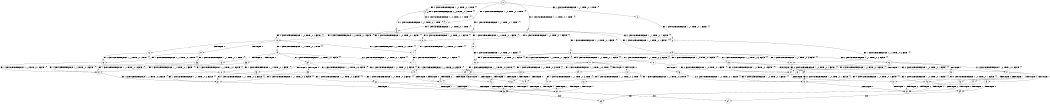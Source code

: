digraph BCG {
size = "7, 10.5";
center = TRUE;
node [shape = circle];
0 [peripheries = 2];
0 -> 1 [label = "EX !0 !ATOMIC_EXCH_BRANCH (1, +0, TRUE, +0, 1, TRUE) !{}"];
0 -> 2 [label = "EX !1 !ATOMIC_EXCH_BRANCH (1, +1, TRUE, +0, 1, TRUE) !{}"];
0 -> 3 [label = "EX !0 !ATOMIC_EXCH_BRANCH (1, +0, TRUE, +0, 1, TRUE) !{}"];
0 -> 4 [label = "EX !1 !ATOMIC_EXCH_BRANCH (1, +1, TRUE, +0, 1, TRUE) !{}"];
1 -> 5 [label = "EX !1 !ATOMIC_EXCH_BRANCH (1, +1, TRUE, +0, 1, TRUE) !{}"];
2 -> 6 [label = "EX !1 !ATOMIC_EXCH_BRANCH (1, +1, TRUE, +0, 1, FALSE) !{}"];
3 -> 1 [label = "EX !0 !ATOMIC_EXCH_BRANCH (1, +0, TRUE, +0, 1, TRUE) !{}"];
3 -> 5 [label = "EX !1 !ATOMIC_EXCH_BRANCH (1, +1, TRUE, +0, 1, TRUE) !{}"];
3 -> 3 [label = "EX !0 !ATOMIC_EXCH_BRANCH (1, +0, TRUE, +0, 1, TRUE) !{}"];
3 -> 7 [label = "EX !1 !ATOMIC_EXCH_BRANCH (1, +1, TRUE, +0, 1, TRUE) !{}"];
4 -> 6 [label = "EX !1 !ATOMIC_EXCH_BRANCH (1, +1, TRUE, +0, 1, FALSE) !{}"];
4 -> 8 [label = "EX !0 !ATOMIC_EXCH_BRANCH (1, +0, TRUE, +0, 1, FALSE) !{}"];
4 -> 9 [label = "EX !1 !ATOMIC_EXCH_BRANCH (1, +1, TRUE, +0, 1, FALSE) !{}"];
4 -> 10 [label = "EX !0 !ATOMIC_EXCH_BRANCH (1, +0, TRUE, +0, 1, FALSE) !{}"];
5 -> 8 [label = "EX !0 !ATOMIC_EXCH_BRANCH (1, +0, TRUE, +0, 1, FALSE) !{}"];
6 -> 11 [label = "EX !1 !ATOMIC_EXCH_BRANCH (1, +1, TRUE, +0, 3, FALSE) !{}"];
7 -> 8 [label = "EX !0 !ATOMIC_EXCH_BRANCH (1, +0, TRUE, +0, 1, FALSE) !{}"];
7 -> 12 [label = "EX !1 !ATOMIC_EXCH_BRANCH (1, +1, TRUE, +0, 1, FALSE) !{}"];
7 -> 10 [label = "EX !0 !ATOMIC_EXCH_BRANCH (1, +0, TRUE, +0, 1, FALSE) !{}"];
7 -> 13 [label = "EX !1 !ATOMIC_EXCH_BRANCH (1, +1, TRUE, +0, 1, FALSE) !{}"];
8 -> 14 [label = "EX !1 !ATOMIC_EXCH_BRANCH (1, +1, TRUE, +0, 1, TRUE) !{}"];
9 -> 11 [label = "EX !1 !ATOMIC_EXCH_BRANCH (1, +1, TRUE, +0, 3, FALSE) !{}"];
9 -> 15 [label = "EX !0 !ATOMIC_EXCH_BRANCH (1, +0, TRUE, +0, 1, FALSE) !{}"];
9 -> 16 [label = "EX !1 !ATOMIC_EXCH_BRANCH (1, +1, TRUE, +0, 3, FALSE) !{}"];
9 -> 17 [label = "EX !0 !ATOMIC_EXCH_BRANCH (1, +0, TRUE, +0, 1, FALSE) !{}"];
10 -> 14 [label = "EX !1 !ATOMIC_EXCH_BRANCH (1, +1, TRUE, +0, 1, TRUE) !{}"];
10 -> 18 [label = "TERMINATE !0"];
10 -> 19 [label = "EX !1 !ATOMIC_EXCH_BRANCH (1, +1, TRUE, +0, 1, TRUE) !{}"];
10 -> 20 [label = "TERMINATE !0"];
11 -> 21 [label = "EX !0 !ATOMIC_EXCH_BRANCH (1, +0, TRUE, +0, 1, FALSE) !{}"];
12 -> 15 [label = "EX !0 !ATOMIC_EXCH_BRANCH (1, +0, TRUE, +0, 1, FALSE) !{}"];
13 -> 15 [label = "EX !0 !ATOMIC_EXCH_BRANCH (1, +0, TRUE, +0, 1, FALSE) !{}"];
13 -> 22 [label = "EX !1 !ATOMIC_EXCH_BRANCH (1, +1, TRUE, +0, 3, FALSE) !{}"];
13 -> 17 [label = "EX !0 !ATOMIC_EXCH_BRANCH (1, +0, TRUE, +0, 1, FALSE) !{}"];
13 -> 23 [label = "EX !1 !ATOMIC_EXCH_BRANCH (1, +1, TRUE, +0, 3, FALSE) !{}"];
14 -> 24 [label = "EX !1 !ATOMIC_EXCH_BRANCH (1, +1, TRUE, +0, 1, FALSE) !{}"];
15 -> 25 [label = "EX !1 !ATOMIC_EXCH_BRANCH (1, +1, TRUE, +0, 3, TRUE) !{}"];
16 -> 21 [label = "EX !0 !ATOMIC_EXCH_BRANCH (1, +0, TRUE, +0, 1, FALSE) !{}"];
16 -> 26 [label = "TERMINATE !1"];
16 -> 27 [label = "EX !0 !ATOMIC_EXCH_BRANCH (1, +0, TRUE, +0, 1, FALSE) !{}"];
16 -> 28 [label = "TERMINATE !1"];
17 -> 25 [label = "EX !1 !ATOMIC_EXCH_BRANCH (1, +1, TRUE, +0, 3, TRUE) !{}"];
17 -> 29 [label = "TERMINATE !0"];
17 -> 30 [label = "EX !1 !ATOMIC_EXCH_BRANCH (1, +1, TRUE, +0, 3, TRUE) !{}"];
17 -> 31 [label = "TERMINATE !0"];
18 -> 32 [label = "EX !1 !ATOMIC_EXCH_BRANCH (1, +1, TRUE, +0, 1, TRUE) !{}"];
19 -> 24 [label = "EX !1 !ATOMIC_EXCH_BRANCH (1, +1, TRUE, +0, 1, FALSE) !{}"];
19 -> 33 [label = "TERMINATE !0"];
19 -> 34 [label = "EX !1 !ATOMIC_EXCH_BRANCH (1, +1, TRUE, +0, 1, FALSE) !{}"];
19 -> 35 [label = "TERMINATE !0"];
20 -> 32 [label = "EX !1 !ATOMIC_EXCH_BRANCH (1, +1, TRUE, +0, 1, TRUE) !{}"];
20 -> 36 [label = "EX !1 !ATOMIC_EXCH_BRANCH (1, +1, TRUE, +0, 1, TRUE) !{}"];
21 -> 37 [label = "TERMINATE !0"];
22 -> 21 [label = "EX !0 !ATOMIC_EXCH_BRANCH (1, +0, TRUE, +0, 1, FALSE) !{}"];
23 -> 21 [label = "EX !0 !ATOMIC_EXCH_BRANCH (1, +0, TRUE, +0, 1, FALSE) !{}"];
23 -> 38 [label = "TERMINATE !1"];
23 -> 27 [label = "EX !0 !ATOMIC_EXCH_BRANCH (1, +0, TRUE, +0, 1, FALSE) !{}"];
23 -> 39 [label = "TERMINATE !1"];
24 -> 40 [label = "EX !1 !ATOMIC_EXCH_BRANCH (1, +1, TRUE, +0, 3, FALSE) !{}"];
25 -> 41 [label = "TERMINATE !0"];
26 -> 42 [label = "EX !0 !ATOMIC_EXCH_BRANCH (1, +0, TRUE, +0, 1, FALSE) !{}"];
27 -> 37 [label = "TERMINATE !0"];
27 -> 43 [label = "TERMINATE !1"];
27 -> 44 [label = "TERMINATE !0"];
27 -> 45 [label = "TERMINATE !1"];
28 -> 42 [label = "EX !0 !ATOMIC_EXCH_BRANCH (1, +0, TRUE, +0, 1, FALSE) !{}"];
28 -> 46 [label = "EX !0 !ATOMIC_EXCH_BRANCH (1, +0, TRUE, +0, 1, FALSE) !{}"];
29 -> 47 [label = "EX !1 !ATOMIC_EXCH_BRANCH (1, +1, TRUE, +0, 3, TRUE) !{}"];
30 -> 41 [label = "TERMINATE !0"];
30 -> 48 [label = "TERMINATE !1"];
30 -> 49 [label = "TERMINATE !0"];
30 -> 50 [label = "TERMINATE !1"];
31 -> 47 [label = "EX !1 !ATOMIC_EXCH_BRANCH (1, +1, TRUE, +0, 3, TRUE) !{}"];
31 -> 51 [label = "EX !1 !ATOMIC_EXCH_BRANCH (1, +1, TRUE, +0, 3, TRUE) !{}"];
32 -> 52 [label = "EX !1 !ATOMIC_EXCH_BRANCH (1, +1, TRUE, +0, 1, FALSE) !{}"];
33 -> 52 [label = "EX !1 !ATOMIC_EXCH_BRANCH (1, +1, TRUE, +0, 1, FALSE) !{}"];
34 -> 40 [label = "EX !1 !ATOMIC_EXCH_BRANCH (1, +1, TRUE, +0, 3, FALSE) !{}"];
34 -> 53 [label = "TERMINATE !0"];
34 -> 54 [label = "EX !1 !ATOMIC_EXCH_BRANCH (1, +1, TRUE, +0, 3, FALSE) !{}"];
34 -> 55 [label = "TERMINATE !0"];
35 -> 52 [label = "EX !1 !ATOMIC_EXCH_BRANCH (1, +1, TRUE, +0, 1, FALSE) !{}"];
35 -> 56 [label = "EX !1 !ATOMIC_EXCH_BRANCH (1, +1, TRUE, +0, 1, FALSE) !{}"];
36 -> 52 [label = "EX !1 !ATOMIC_EXCH_BRANCH (1, +1, TRUE, +0, 1, FALSE) !{}"];
36 -> 56 [label = "EX !1 !ATOMIC_EXCH_BRANCH (1, +1, TRUE, +0, 1, FALSE) !{}"];
37 -> 57 [label = "TERMINATE !1"];
38 -> 42 [label = "EX !0 !ATOMIC_EXCH_BRANCH (1, +0, TRUE, +0, 1, FALSE) !{}"];
39 -> 42 [label = "EX !0 !ATOMIC_EXCH_BRANCH (1, +0, TRUE, +0, 1, FALSE) !{}"];
39 -> 46 [label = "EX !0 !ATOMIC_EXCH_BRANCH (1, +0, TRUE, +0, 1, FALSE) !{}"];
40 -> 41 [label = "TERMINATE !0"];
41 -> 58 [label = "TERMINATE !1"];
42 -> 57 [label = "TERMINATE !0"];
43 -> 57 [label = "TERMINATE !0"];
44 -> 57 [label = "TERMINATE !1"];
44 -> 59 [label = "TERMINATE !1"];
45 -> 57 [label = "TERMINATE !0"];
45 -> 59 [label = "TERMINATE !0"];
46 -> 57 [label = "TERMINATE !0"];
46 -> 59 [label = "TERMINATE !0"];
47 -> 58 [label = "TERMINATE !1"];
48 -> 58 [label = "TERMINATE !0"];
49 -> 58 [label = "TERMINATE !1"];
49 -> 60 [label = "TERMINATE !1"];
50 -> 58 [label = "TERMINATE !0"];
50 -> 60 [label = "TERMINATE !0"];
51 -> 58 [label = "TERMINATE !1"];
51 -> 60 [label = "TERMINATE !1"];
52 -> 61 [label = "EX !1 !ATOMIC_EXCH_BRANCH (1, +1, TRUE, +0, 3, FALSE) !{}"];
53 -> 61 [label = "EX !1 !ATOMIC_EXCH_BRANCH (1, +1, TRUE, +0, 3, FALSE) !{}"];
54 -> 41 [label = "TERMINATE !0"];
54 -> 48 [label = "TERMINATE !1"];
54 -> 49 [label = "TERMINATE !0"];
54 -> 50 [label = "TERMINATE !1"];
55 -> 61 [label = "EX !1 !ATOMIC_EXCH_BRANCH (1, +1, TRUE, +0, 3, FALSE) !{}"];
55 -> 62 [label = "EX !1 !ATOMIC_EXCH_BRANCH (1, +1, TRUE, +0, 3, FALSE) !{}"];
56 -> 61 [label = "EX !1 !ATOMIC_EXCH_BRANCH (1, +1, TRUE, +0, 3, FALSE) !{}"];
56 -> 62 [label = "EX !1 !ATOMIC_EXCH_BRANCH (1, +1, TRUE, +0, 3, FALSE) !{}"];
57 -> 63 [label = "exit"];
58 -> 63 [label = "exit"];
59 -> 64 [label = "exit"];
60 -> 64 [label = "exit"];
61 -> 58 [label = "TERMINATE !1"];
62 -> 58 [label = "TERMINATE !1"];
62 -> 60 [label = "TERMINATE !1"];
}
